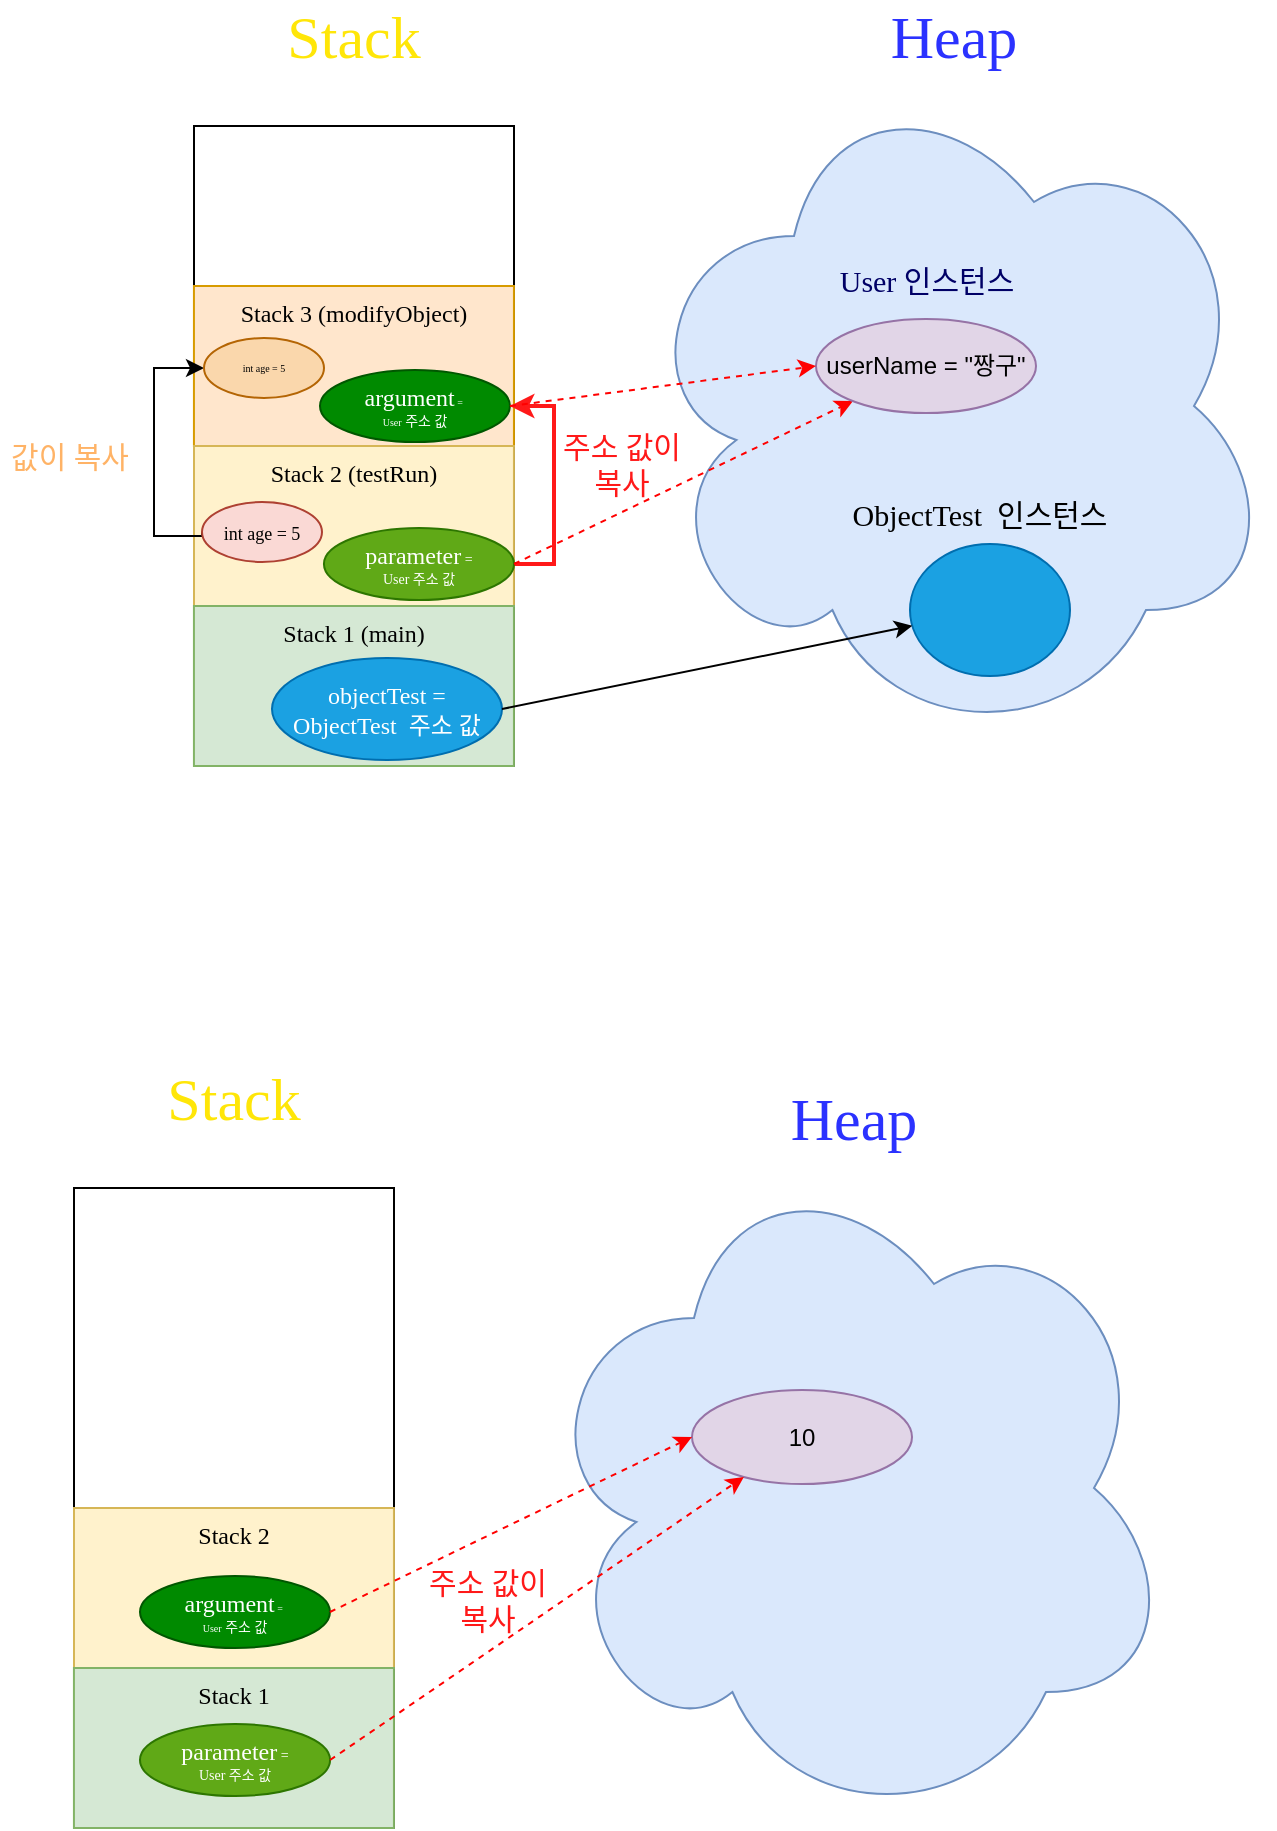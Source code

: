 <mxfile version="21.7.5" type="github">
  <diagram name="페이지-1" id="Zk5fgfIC2XVN616qquzH">
    <mxGraphModel dx="989" dy="517" grid="0" gridSize="10" guides="1" tooltips="1" connect="1" arrows="1" fold="1" page="1" pageScale="1" pageWidth="827" pageHeight="1169" math="0" shadow="0">
      <root>
        <mxCell id="0" />
        <mxCell id="1" parent="0" />
        <mxCell id="s71p1avq3RNVjSZ0dHbL-8" value="" style="rounded=0;whiteSpace=wrap;html=1;verticalAlign=top;" vertex="1" parent="1">
          <mxGeometry x="200" y="160" width="160" height="320" as="geometry" />
        </mxCell>
        <mxCell id="s71p1avq3RNVjSZ0dHbL-9" value="Stack 3 (modifyObject)" style="rounded=0;whiteSpace=wrap;html=1;verticalAlign=top;fillColor=#ffe6cc;strokeColor=#d79b00;fontFamily=BinggraeMelona-Bold;fontSource=https%3A%2F%2Fcdn.jsdelivr.net%2Fgh%2Fprojectnoonnu%2Fnoonfonts_twelve%401.0%2FBinggraeMelona-Bold.woff;" vertex="1" parent="1">
          <mxGeometry x="199.97" y="240" width="160" height="80" as="geometry" />
        </mxCell>
        <mxCell id="s71p1avq3RNVjSZ0dHbL-10" value="Stack 2 (testRun)" style="rounded=0;whiteSpace=wrap;html=1;verticalAlign=top;fillColor=#fff2cc;strokeColor=#d6b656;fontFamily=BinggraeMelona-Bold;fontSource=https%3A%2F%2Fcdn.jsdelivr.net%2Fgh%2Fprojectnoonnu%2Fnoonfonts_twelve%401.0%2FBinggraeMelona-Bold.woff;" vertex="1" parent="1">
          <mxGeometry x="200" y="320" width="159.97" height="80" as="geometry" />
        </mxCell>
        <mxCell id="s71p1avq3RNVjSZ0dHbL-23" style="edgeStyle=orthogonalEdgeStyle;rounded=0;orthogonalLoop=1;jettySize=auto;html=1;exitX=1;exitY=0.5;exitDx=0;exitDy=0;entryX=1;entryY=0.5;entryDx=0;entryDy=0;strokeWidth=2;strokeColor=#FF1919;" edge="1" parent="1" source="s71p1avq3RNVjSZ0dHbL-11" target="s71p1avq3RNVjSZ0dHbL-12">
          <mxGeometry relative="1" as="geometry">
            <Array as="points">
              <mxPoint x="380" y="379" />
              <mxPoint x="380" y="300" />
            </Array>
          </mxGeometry>
        </mxCell>
        <mxCell id="s71p1avq3RNVjSZ0dHbL-11" value="&lt;font style=&quot;font-size: 12px;&quot;&gt;parameter&lt;/font&gt; = &lt;br&gt;User 주소 값" style="ellipse;whiteSpace=wrap;html=1;fontFamily=BinggraeMelona-Bold;fontSource=https%3A%2F%2Fcdn.jsdelivr.net%2Fgh%2Fprojectnoonnu%2Fnoonfonts_twelve%401.0%2FBinggraeMelona-Bold.woff;fontSize=7;fillColor=#60a917;fontColor=#ffffff;strokeColor=#2D7600;" vertex="1" parent="1">
          <mxGeometry x="264.97" y="361" width="95.03" height="36" as="geometry" />
        </mxCell>
        <mxCell id="s71p1avq3RNVjSZ0dHbL-12" value="&lt;font style=&quot;font-size: 12px;&quot;&gt;argument&lt;/font&gt; =&amp;nbsp;&lt;br&gt;User&lt;span style=&quot;font-size: 7px;&quot;&gt;&amp;nbsp;주소 값&lt;/span&gt;" style="ellipse;whiteSpace=wrap;html=1;fontFamily=BinggraeMelona-Bold;fontSource=https%3A%2F%2Fcdn.jsdelivr.net%2Fgh%2Fprojectnoonnu%2Fnoonfonts_twelve%401.0%2FBinggraeMelona-Bold.woff;fontSize=5;fillColor=#008a00;fontColor=#ffffff;strokeColor=#005700;" vertex="1" parent="1">
          <mxGeometry x="263" y="282" width="94.97" height="36" as="geometry" />
        </mxCell>
        <mxCell id="s71p1avq3RNVjSZ0dHbL-13" value="" style="ellipse;shape=cloud;whiteSpace=wrap;html=1;fillColor=#dae8fc;strokeColor=#6c8ebf;" vertex="1" parent="1">
          <mxGeometry x="420" y="130" width="320" height="340" as="geometry" />
        </mxCell>
        <mxCell id="s71p1avq3RNVjSZ0dHbL-14" value="Stack" style="text;html=1;strokeColor=none;fillColor=none;align=center;verticalAlign=middle;whiteSpace=wrap;rounded=0;fontSize=30;fontFamily=yg-jalnan;fontSource=https%3A%2F%2Fcdn.jsdelivr.net%2Fgh%2Fprojectnoonnu%2Fnoonfonts_four%401.2%2FJalnanOTF00.woff;fontColor=#FFE608;" vertex="1" parent="1">
          <mxGeometry x="250" y="100" width="60" height="30" as="geometry" />
        </mxCell>
        <mxCell id="s71p1avq3RNVjSZ0dHbL-15" value="Heap" style="text;html=1;strokeColor=none;fillColor=none;align=center;verticalAlign=middle;whiteSpace=wrap;rounded=0;fontSize=30;fontFamily=yg-jalnan;fontSource=https%3A%2F%2Fcdn.jsdelivr.net%2Fgh%2Fprojectnoonnu%2Fnoonfonts_four%401.2%2FJalnanOTF00.woff;fontColor=#2B32FF;" vertex="1" parent="1">
          <mxGeometry x="550" y="100" width="60" height="30" as="geometry" />
        </mxCell>
        <mxCell id="s71p1avq3RNVjSZ0dHbL-31" style="edgeStyle=orthogonalEdgeStyle;rounded=0;orthogonalLoop=1;jettySize=auto;html=1;exitX=0;exitY=0.5;exitDx=0;exitDy=0;entryX=0;entryY=0.5;entryDx=0;entryDy=0;" edge="1" parent="1" source="s71p1avq3RNVjSZ0dHbL-16" target="s71p1avq3RNVjSZ0dHbL-17">
          <mxGeometry relative="1" as="geometry">
            <Array as="points">
              <mxPoint x="204" y="365" />
              <mxPoint x="180" y="365" />
              <mxPoint x="180" y="281" />
            </Array>
          </mxGeometry>
        </mxCell>
        <mxCell id="s71p1avq3RNVjSZ0dHbL-16" value="&lt;font style=&quot;font-size: 9px;&quot;&gt;int age = 5&lt;/font&gt;" style="ellipse;whiteSpace=wrap;html=1;fontFamily=BinggraeMelona-Bold;fontSource=https%3A%2F%2Fcdn.jsdelivr.net%2Fgh%2Fprojectnoonnu%2Fnoonfonts_twelve%401.0%2FBinggraeMelona-Bold.woff;fillColor=#fad9d5;strokeColor=#ae4132;" vertex="1" parent="1">
          <mxGeometry x="204" y="348" width="60" height="30" as="geometry" />
        </mxCell>
        <mxCell id="s71p1avq3RNVjSZ0dHbL-17" value="int age = 5" style="ellipse;whiteSpace=wrap;html=1;fontFamily=BinggraeMelona-Bold;fontSource=https%3A%2F%2Fcdn.jsdelivr.net%2Fgh%2Fprojectnoonnu%2Fnoonfonts_twelve%401.0%2FBinggraeMelona-Bold.woff;fontSize=5;fillColor=#fad7ac;strokeColor=#b46504;" vertex="1" parent="1">
          <mxGeometry x="205" y="266" width="60" height="30" as="geometry" />
        </mxCell>
        <mxCell id="s71p1avq3RNVjSZ0dHbL-20" value="값이 복사" style="text;html=1;strokeColor=none;fillColor=none;align=center;verticalAlign=middle;whiteSpace=wrap;rounded=0;fontFamily=BinggraeMelona-Bold;fontSource=https%3A%2F%2Fcdn.jsdelivr.net%2Fgh%2Fprojectnoonnu%2Fnoonfonts_twelve%401.0%2FBinggraeMelona-Bold.woff;fontSize=15;fontColor=#FFB366;" vertex="1" parent="1">
          <mxGeometry x="103" y="310" width="70" height="30" as="geometry" />
        </mxCell>
        <mxCell id="s71p1avq3RNVjSZ0dHbL-24" value="주소 값이 복사" style="text;html=1;strokeColor=none;fillColor=none;align=center;verticalAlign=middle;whiteSpace=wrap;rounded=0;fontFamily=BinggraeMelona-Bold;fontSource=https%3A%2F%2Fcdn.jsdelivr.net%2Fgh%2Fprojectnoonnu%2Fnoonfonts_twelve%401.0%2FBinggraeMelona-Bold.woff;fontSize=15;fontColor=#FF1919;" vertex="1" parent="1">
          <mxGeometry x="379" y="314" width="70" height="30" as="geometry" />
        </mxCell>
        <mxCell id="s71p1avq3RNVjSZ0dHbL-25" value="" style="endArrow=classic;html=1;rounded=0;dashed=1;exitX=1;exitY=0.5;exitDx=0;exitDy=0;strokeColor=#FF0000;" edge="1" parent="1" source="s71p1avq3RNVjSZ0dHbL-11" target="s71p1avq3RNVjSZ0dHbL-26">
          <mxGeometry width="50" height="50" relative="1" as="geometry">
            <mxPoint x="350" y="450" as="sourcePoint" />
            <mxPoint x="484.828" y="480" as="targetPoint" />
          </mxGeometry>
        </mxCell>
        <mxCell id="s71p1avq3RNVjSZ0dHbL-26" value="userName = &quot;짱구&quot;" style="ellipse;whiteSpace=wrap;html=1;fillColor=#e1d5e7;strokeColor=#9673a6;" vertex="1" parent="1">
          <mxGeometry x="511" y="256.5" width="110" height="47" as="geometry" />
        </mxCell>
        <mxCell id="s71p1avq3RNVjSZ0dHbL-27" value="" style="endArrow=classic;html=1;rounded=0;dashed=1;exitX=1;exitY=0.5;exitDx=0;exitDy=0;entryX=0;entryY=0.5;entryDx=0;entryDy=0;strokeColor=#FF0000;" edge="1" parent="1" source="s71p1avq3RNVjSZ0dHbL-12" target="s71p1avq3RNVjSZ0dHbL-26">
          <mxGeometry width="50" height="50" relative="1" as="geometry">
            <mxPoint x="360" y="460" as="sourcePoint" />
            <mxPoint x="556" y="354" as="targetPoint" />
          </mxGeometry>
        </mxCell>
        <mxCell id="s71p1avq3RNVjSZ0dHbL-28" value="User 인스턴스" style="text;html=1;strokeColor=none;fillColor=none;align=center;verticalAlign=middle;whiteSpace=wrap;rounded=0;fontFamily=yg-jalnan;fontSource=https%3A%2F%2Fcdn.jsdelivr.net%2Fgh%2Fprojectnoonnu%2Fnoonfonts_four%401.2%2FJalnanOTF00.woff;fontSize=15;fontColor=#000066;" vertex="1" parent="1">
          <mxGeometry x="512" y="222" width="109" height="30" as="geometry" />
        </mxCell>
        <mxCell id="s71p1avq3RNVjSZ0dHbL-29" value="Stack 1 (main)" style="rounded=0;whiteSpace=wrap;html=1;verticalAlign=top;fillColor=#d5e8d4;strokeColor=#82b366;fontFamily=BinggraeMelona-Bold;fontSource=https%3A%2F%2Fcdn.jsdelivr.net%2Fgh%2Fprojectnoonnu%2Fnoonfonts_twelve%401.0%2FBinggraeMelona-Bold.woff;" vertex="1" parent="1">
          <mxGeometry x="199.97" y="400" width="160" height="80" as="geometry" />
        </mxCell>
        <mxCell id="s71p1avq3RNVjSZ0dHbL-30" value="objectTest&amp;nbsp;= ObjectTest&amp;nbsp; 주소 값" style="ellipse;whiteSpace=wrap;html=1;fontFamily=BinggraeMelona-Bold;fontSource=https%3A%2F%2Fcdn.jsdelivr.net%2Fgh%2Fprojectnoonnu%2Fnoonfonts_twelve%401.0%2FBinggraeMelona-Bold.woff;fillColor=#1ba1e2;fontColor=#ffffff;strokeColor=#006EAF;" vertex="1" parent="1">
          <mxGeometry x="239" y="426" width="115" height="51" as="geometry" />
        </mxCell>
        <mxCell id="s71p1avq3RNVjSZ0dHbL-33" value="" style="ellipse;whiteSpace=wrap;html=1;fontFamily=BinggraeMelona-Bold;fontSource=https%3A%2F%2Fcdn.jsdelivr.net%2Fgh%2Fprojectnoonnu%2Fnoonfonts_twelve%401.0%2FBinggraeMelona-Bold.woff;fillColor=#1ba1e2;fontColor=#ffffff;strokeColor=#006EAF;" vertex="1" parent="1">
          <mxGeometry x="558" y="369" width="80" height="66" as="geometry" />
        </mxCell>
        <mxCell id="s71p1avq3RNVjSZ0dHbL-34" value="ObjectTest&amp;nbsp; 인스턴스" style="text;html=1;strokeColor=none;fillColor=none;align=center;verticalAlign=middle;whiteSpace=wrap;rounded=0;fontFamily=yg-jalnan;fontSource=https%3A%2F%2Fcdn.jsdelivr.net%2Fgh%2Fprojectnoonnu%2Fnoonfonts_four%401.2%2FJalnanOTF00.woff;fontSize=15;fontColor=#000000;" vertex="1" parent="1">
          <mxGeometry x="512" y="339" width="161.5" height="30" as="geometry" />
        </mxCell>
        <mxCell id="s71p1avq3RNVjSZ0dHbL-35" value="" style="endArrow=classic;html=1;rounded=0;exitX=1;exitY=0.5;exitDx=0;exitDy=0;" edge="1" parent="1" source="s71p1avq3RNVjSZ0dHbL-30" target="s71p1avq3RNVjSZ0dHbL-33">
          <mxGeometry width="50" height="50" relative="1" as="geometry">
            <mxPoint x="325.02" y="460" as="sourcePoint" />
            <mxPoint x="375.02" y="410" as="targetPoint" />
          </mxGeometry>
        </mxCell>
        <mxCell id="s71p1avq3RNVjSZ0dHbL-59" value="" style="rounded=0;whiteSpace=wrap;html=1;verticalAlign=top;" vertex="1" parent="1">
          <mxGeometry x="140" y="691" width="160" height="320" as="geometry" />
        </mxCell>
        <mxCell id="s71p1avq3RNVjSZ0dHbL-61" value="Stack 2" style="rounded=0;whiteSpace=wrap;html=1;verticalAlign=top;fillColor=#fff2cc;strokeColor=#d6b656;fontFamily=BinggraeMelona-Bold;fontSource=https%3A%2F%2Fcdn.jsdelivr.net%2Fgh%2Fprojectnoonnu%2Fnoonfonts_twelve%401.0%2FBinggraeMelona-Bold.woff;" vertex="1" parent="1">
          <mxGeometry x="140" y="851" width="159.97" height="80" as="geometry" />
        </mxCell>
        <mxCell id="s71p1avq3RNVjSZ0dHbL-64" value="&lt;font style=&quot;font-size: 12px;&quot;&gt;argument&lt;/font&gt; =&amp;nbsp;&lt;br&gt;User&lt;span style=&quot;font-size: 7px;&quot;&gt;&amp;nbsp;주소 값&lt;/span&gt;" style="ellipse;whiteSpace=wrap;html=1;fontFamily=BinggraeMelona-Bold;fontSource=https%3A%2F%2Fcdn.jsdelivr.net%2Fgh%2Fprojectnoonnu%2Fnoonfonts_twelve%401.0%2FBinggraeMelona-Bold.woff;fontSize=5;fillColor=#008a00;fontColor=#ffffff;strokeColor=#005700;" vertex="1" parent="1">
          <mxGeometry x="173" y="885" width="94.97" height="36" as="geometry" />
        </mxCell>
        <mxCell id="s71p1avq3RNVjSZ0dHbL-65" value="" style="ellipse;shape=cloud;whiteSpace=wrap;html=1;fillColor=#dae8fc;strokeColor=#6c8ebf;" vertex="1" parent="1">
          <mxGeometry x="370" y="671" width="320" height="340" as="geometry" />
        </mxCell>
        <mxCell id="s71p1avq3RNVjSZ0dHbL-66" value="Stack" style="text;html=1;strokeColor=none;fillColor=none;align=center;verticalAlign=middle;whiteSpace=wrap;rounded=0;fontSize=30;fontFamily=yg-jalnan;fontSource=https%3A%2F%2Fcdn.jsdelivr.net%2Fgh%2Fprojectnoonnu%2Fnoonfonts_four%401.2%2FJalnanOTF00.woff;fontColor=#FFE608;" vertex="1" parent="1">
          <mxGeometry x="190" y="631" width="60" height="30" as="geometry" />
        </mxCell>
        <mxCell id="s71p1avq3RNVjSZ0dHbL-67" value="Heap" style="text;html=1;strokeColor=none;fillColor=none;align=center;verticalAlign=middle;whiteSpace=wrap;rounded=0;fontSize=30;fontFamily=yg-jalnan;fontSource=https%3A%2F%2Fcdn.jsdelivr.net%2Fgh%2Fprojectnoonnu%2Fnoonfonts_four%401.2%2FJalnanOTF00.woff;fontColor=#2B32FF;" vertex="1" parent="1">
          <mxGeometry x="500" y="641" width="60" height="30" as="geometry" />
        </mxCell>
        <mxCell id="s71p1avq3RNVjSZ0dHbL-71" value="주소 값이 복사" style="text;html=1;strokeColor=none;fillColor=none;align=center;verticalAlign=middle;whiteSpace=wrap;rounded=0;fontFamily=BinggraeMelona-Bold;fontSource=https%3A%2F%2Fcdn.jsdelivr.net%2Fgh%2Fprojectnoonnu%2Fnoonfonts_twelve%401.0%2FBinggraeMelona-Bold.woff;fontSize=15;fontColor=#FF1919;" vertex="1" parent="1">
          <mxGeometry x="312" y="882" width="70" height="30" as="geometry" />
        </mxCell>
        <mxCell id="s71p1avq3RNVjSZ0dHbL-73" value="10" style="ellipse;whiteSpace=wrap;html=1;fillColor=#e1d5e7;strokeColor=#9673a6;" vertex="1" parent="1">
          <mxGeometry x="449" y="792" width="110" height="47" as="geometry" />
        </mxCell>
        <mxCell id="s71p1avq3RNVjSZ0dHbL-74" value="" style="endArrow=classic;html=1;rounded=0;dashed=1;exitX=1;exitY=0.5;exitDx=0;exitDy=0;entryX=0;entryY=0.5;entryDx=0;entryDy=0;strokeColor=#FF0000;" edge="1" parent="1" source="s71p1avq3RNVjSZ0dHbL-64" target="s71p1avq3RNVjSZ0dHbL-73">
          <mxGeometry width="50" height="50" relative="1" as="geometry">
            <mxPoint x="300" y="991" as="sourcePoint" />
            <mxPoint x="496" y="885" as="targetPoint" />
          </mxGeometry>
        </mxCell>
        <mxCell id="s71p1avq3RNVjSZ0dHbL-76" value="Stack 1" style="rounded=0;whiteSpace=wrap;html=1;verticalAlign=top;fillColor=#d5e8d4;strokeColor=#82b366;fontFamily=BinggraeMelona-Bold;fontSource=https%3A%2F%2Fcdn.jsdelivr.net%2Fgh%2Fprojectnoonnu%2Fnoonfonts_twelve%401.0%2FBinggraeMelona-Bold.woff;" vertex="1" parent="1">
          <mxGeometry x="139.97" y="931" width="160" height="80" as="geometry" />
        </mxCell>
        <mxCell id="s71p1avq3RNVjSZ0dHbL-63" value="&lt;font style=&quot;font-size: 12px;&quot;&gt;parameter&lt;/font&gt; = &lt;br&gt;User 주소 값" style="ellipse;whiteSpace=wrap;html=1;fontFamily=BinggraeMelona-Bold;fontSource=https%3A%2F%2Fcdn.jsdelivr.net%2Fgh%2Fprojectnoonnu%2Fnoonfonts_twelve%401.0%2FBinggraeMelona-Bold.woff;fontSize=7;fillColor=#60a917;fontColor=#ffffff;strokeColor=#2D7600;" vertex="1" parent="1">
          <mxGeometry x="173.0" y="959" width="95.03" height="36" as="geometry" />
        </mxCell>
        <mxCell id="s71p1avq3RNVjSZ0dHbL-72" value="" style="endArrow=classic;html=1;rounded=0;dashed=1;exitX=1;exitY=0.5;exitDx=0;exitDy=0;strokeColor=#FF0000;" edge="1" parent="1" source="s71p1avq3RNVjSZ0dHbL-63" target="s71p1avq3RNVjSZ0dHbL-73">
          <mxGeometry width="50" height="50" relative="1" as="geometry">
            <mxPoint x="290" y="981" as="sourcePoint" />
            <mxPoint x="424.828" y="1011" as="targetPoint" />
          </mxGeometry>
        </mxCell>
      </root>
    </mxGraphModel>
  </diagram>
</mxfile>
